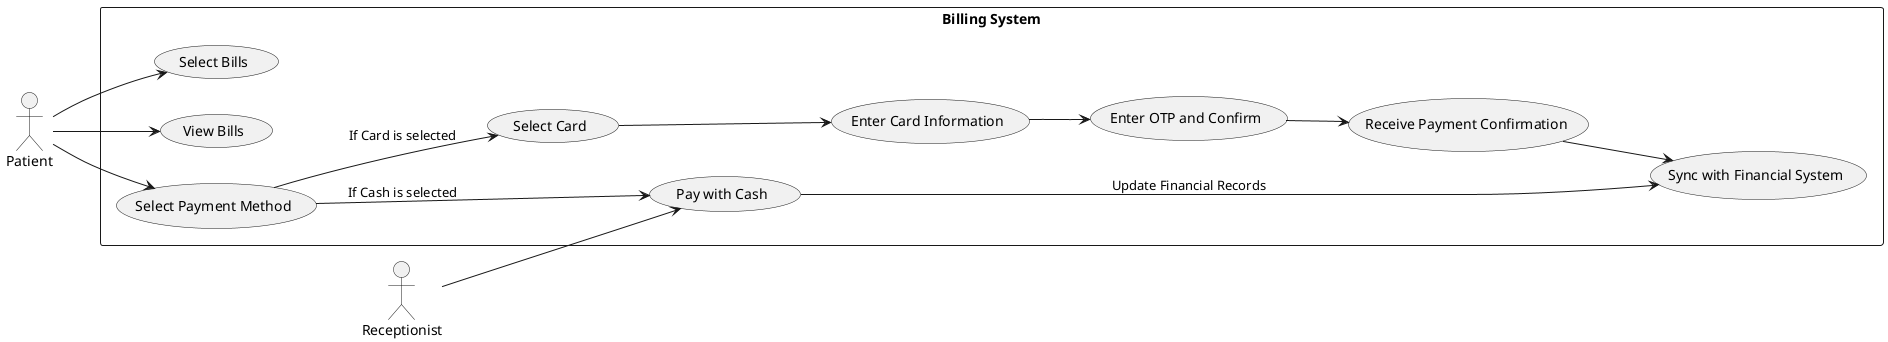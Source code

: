 @startuml
left to right direction

actor Patient
actor Receptionist

rectangle "Billing System" as System {
    usecase "Select Bills" as UC1
    usecase "View Bills" as UC2
    usecase "Select Payment Method" as UC3
    usecase "Select Card" as UC4
    usecase "Enter Card Information" as UC5
    usecase "Enter OTP and Confirm" as UC6
    usecase "Receive Payment Confirmation" as UC7
    usecase "Sync with Financial System" as UC9
    usecase "Pay with Cash" as UC8
}

Patient --> UC1
Patient --> UC2
Patient --> UC3
UC3 --> UC4 : If Card is selected
UC4 --> UC5
UC5 --> UC6
UC6 --> UC7
UC7 --> UC9

UC3 --> UC8 : If Cash is selected
Receptionist --> UC8
UC8 --> UC9 : Update Financial Records

@enduml
